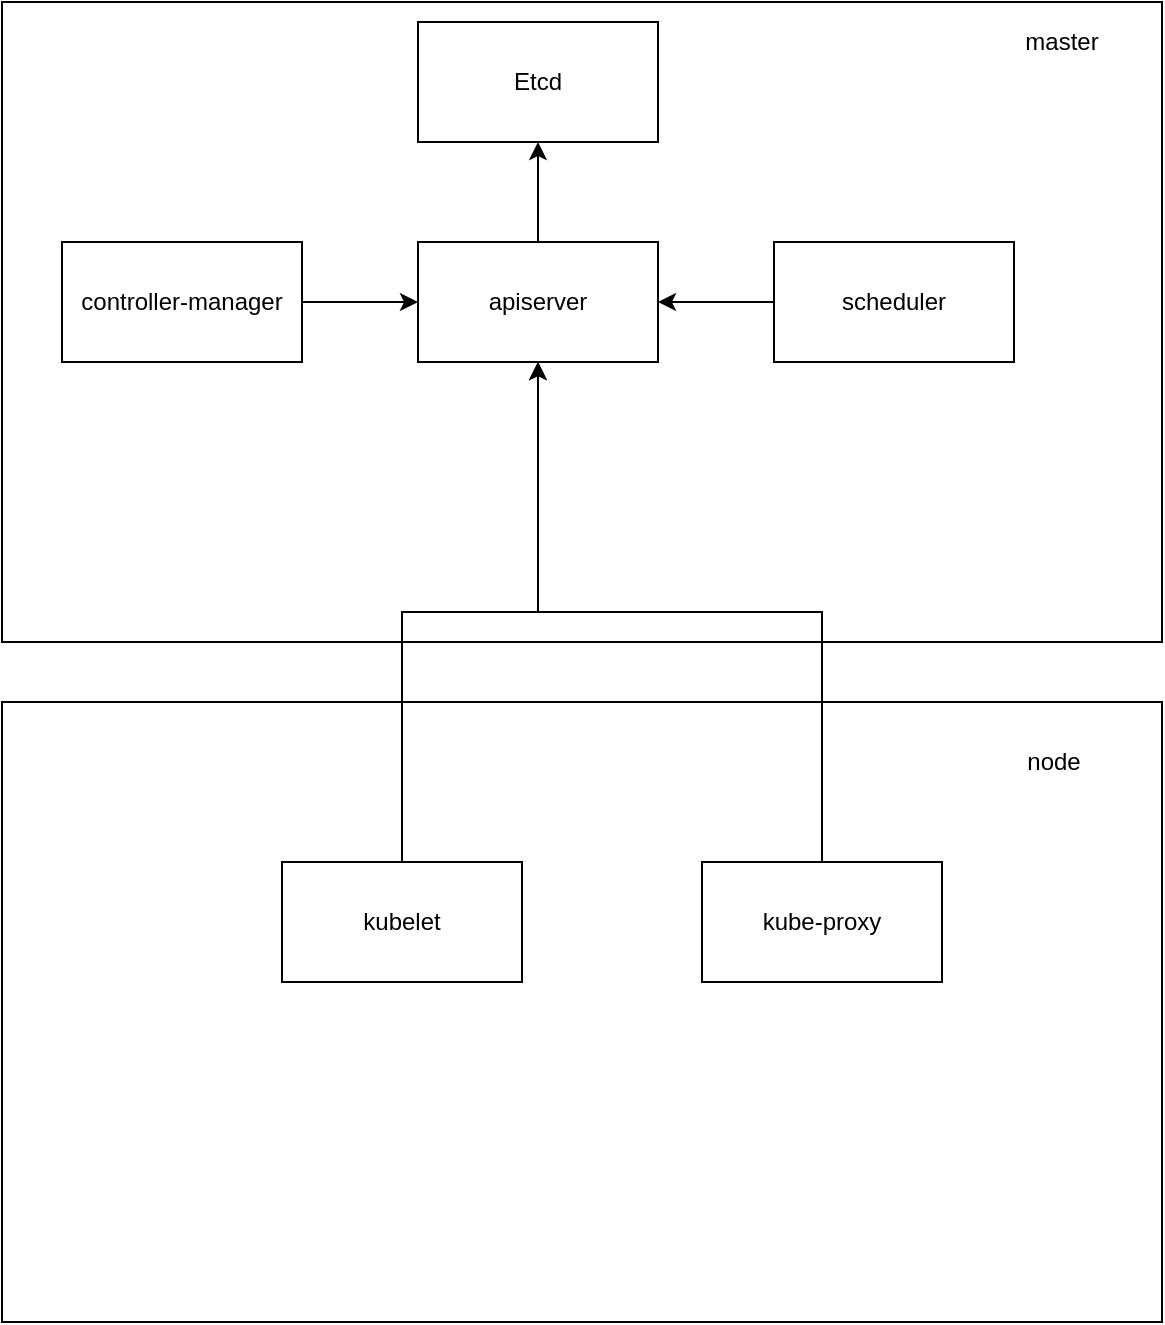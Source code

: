 <mxfile version="12.3.0" type="github" pages="1"><diagram id="5xdcclfJF5LVF24wOhkD" name="第 1 页"><mxGraphModel dx="1106" dy="702" grid="1" gridSize="10" guides="1" tooltips="1" connect="1" arrows="1" fold="1" page="1" pageScale="1" pageWidth="827" pageHeight="1169" math="0" shadow="0"><root><mxCell id="0"/><mxCell id="1" parent="0"/><mxCell id="fiV3ZVzX0fsqWqfmi8Bq-1" value="" style="rounded=0;whiteSpace=wrap;html=1;" vertex="1" parent="1"><mxGeometry x="130" y="70" width="580" height="320" as="geometry"/></mxCell><mxCell id="fiV3ZVzX0fsqWqfmi8Bq-2" value="Etcd" style="rounded=0;whiteSpace=wrap;html=1;" vertex="1" parent="1"><mxGeometry x="338" y="80" width="120" height="60" as="geometry"/></mxCell><mxCell id="fiV3ZVzX0fsqWqfmi8Bq-9" value="" style="edgeStyle=orthogonalEdgeStyle;rounded=0;orthogonalLoop=1;jettySize=auto;html=1;" edge="1" parent="1" source="fiV3ZVzX0fsqWqfmi8Bq-3" target="fiV3ZVzX0fsqWqfmi8Bq-2"><mxGeometry relative="1" as="geometry"/></mxCell><mxCell id="fiV3ZVzX0fsqWqfmi8Bq-3" value="apiserver" style="rounded=0;whiteSpace=wrap;html=1;" vertex="1" parent="1"><mxGeometry x="338" y="190" width="120" height="60" as="geometry"/></mxCell><mxCell id="fiV3ZVzX0fsqWqfmi8Bq-14" value="" style="edgeStyle=orthogonalEdgeStyle;rounded=0;orthogonalLoop=1;jettySize=auto;html=1;" edge="1" parent="1" source="fiV3ZVzX0fsqWqfmi8Bq-4" target="fiV3ZVzX0fsqWqfmi8Bq-3"><mxGeometry relative="1" as="geometry"/></mxCell><mxCell id="fiV3ZVzX0fsqWqfmi8Bq-4" value="controller-manager" style="rounded=0;whiteSpace=wrap;html=1;" vertex="1" parent="1"><mxGeometry x="160" y="190" width="120" height="60" as="geometry"/></mxCell><mxCell id="fiV3ZVzX0fsqWqfmi8Bq-13" value="" style="edgeStyle=orthogonalEdgeStyle;rounded=0;orthogonalLoop=1;jettySize=auto;html=1;" edge="1" parent="1" source="fiV3ZVzX0fsqWqfmi8Bq-5" target="fiV3ZVzX0fsqWqfmi8Bq-3"><mxGeometry relative="1" as="geometry"/></mxCell><mxCell id="fiV3ZVzX0fsqWqfmi8Bq-5" value="scheduler" style="rounded=0;whiteSpace=wrap;html=1;" vertex="1" parent="1"><mxGeometry x="516" y="190" width="120" height="60" as="geometry"/></mxCell><mxCell id="fiV3ZVzX0fsqWqfmi8Bq-6" value="" style="rounded=0;whiteSpace=wrap;html=1;" vertex="1" parent="1"><mxGeometry x="130" y="420" width="580" height="310" as="geometry"/></mxCell><mxCell id="fiV3ZVzX0fsqWqfmi8Bq-10" style="edgeStyle=orthogonalEdgeStyle;rounded=0;orthogonalLoop=1;jettySize=auto;html=1;" edge="1" parent="1" source="fiV3ZVzX0fsqWqfmi8Bq-7" target="fiV3ZVzX0fsqWqfmi8Bq-3"><mxGeometry relative="1" as="geometry"/></mxCell><mxCell id="fiV3ZVzX0fsqWqfmi8Bq-7" value="kubelet" style="rounded=0;whiteSpace=wrap;html=1;" vertex="1" parent="1"><mxGeometry x="270" y="500" width="120" height="60" as="geometry"/></mxCell><mxCell id="fiV3ZVzX0fsqWqfmi8Bq-12" style="edgeStyle=orthogonalEdgeStyle;rounded=0;orthogonalLoop=1;jettySize=auto;html=1;exitX=0.5;exitY=0;exitDx=0;exitDy=0;entryX=0.5;entryY=1;entryDx=0;entryDy=0;" edge="1" parent="1" source="fiV3ZVzX0fsqWqfmi8Bq-8" target="fiV3ZVzX0fsqWqfmi8Bq-3"><mxGeometry relative="1" as="geometry"/></mxCell><mxCell id="fiV3ZVzX0fsqWqfmi8Bq-8" value="kube-proxy" style="rounded=0;whiteSpace=wrap;html=1;" vertex="1" parent="1"><mxGeometry x="480" y="500" width="120" height="60" as="geometry"/></mxCell><mxCell id="fiV3ZVzX0fsqWqfmi8Bq-15" value="master" style="text;html=1;strokeColor=none;fillColor=none;align=center;verticalAlign=middle;whiteSpace=wrap;rounded=0;" vertex="1" parent="1"><mxGeometry x="640" y="80" width="40" height="20" as="geometry"/></mxCell><mxCell id="fiV3ZVzX0fsqWqfmi8Bq-16" value="node" style="text;html=1;strokeColor=none;fillColor=none;align=center;verticalAlign=middle;whiteSpace=wrap;rounded=0;" vertex="1" parent="1"><mxGeometry x="636" y="440" width="40" height="20" as="geometry"/></mxCell></root></mxGraphModel></diagram></mxfile>